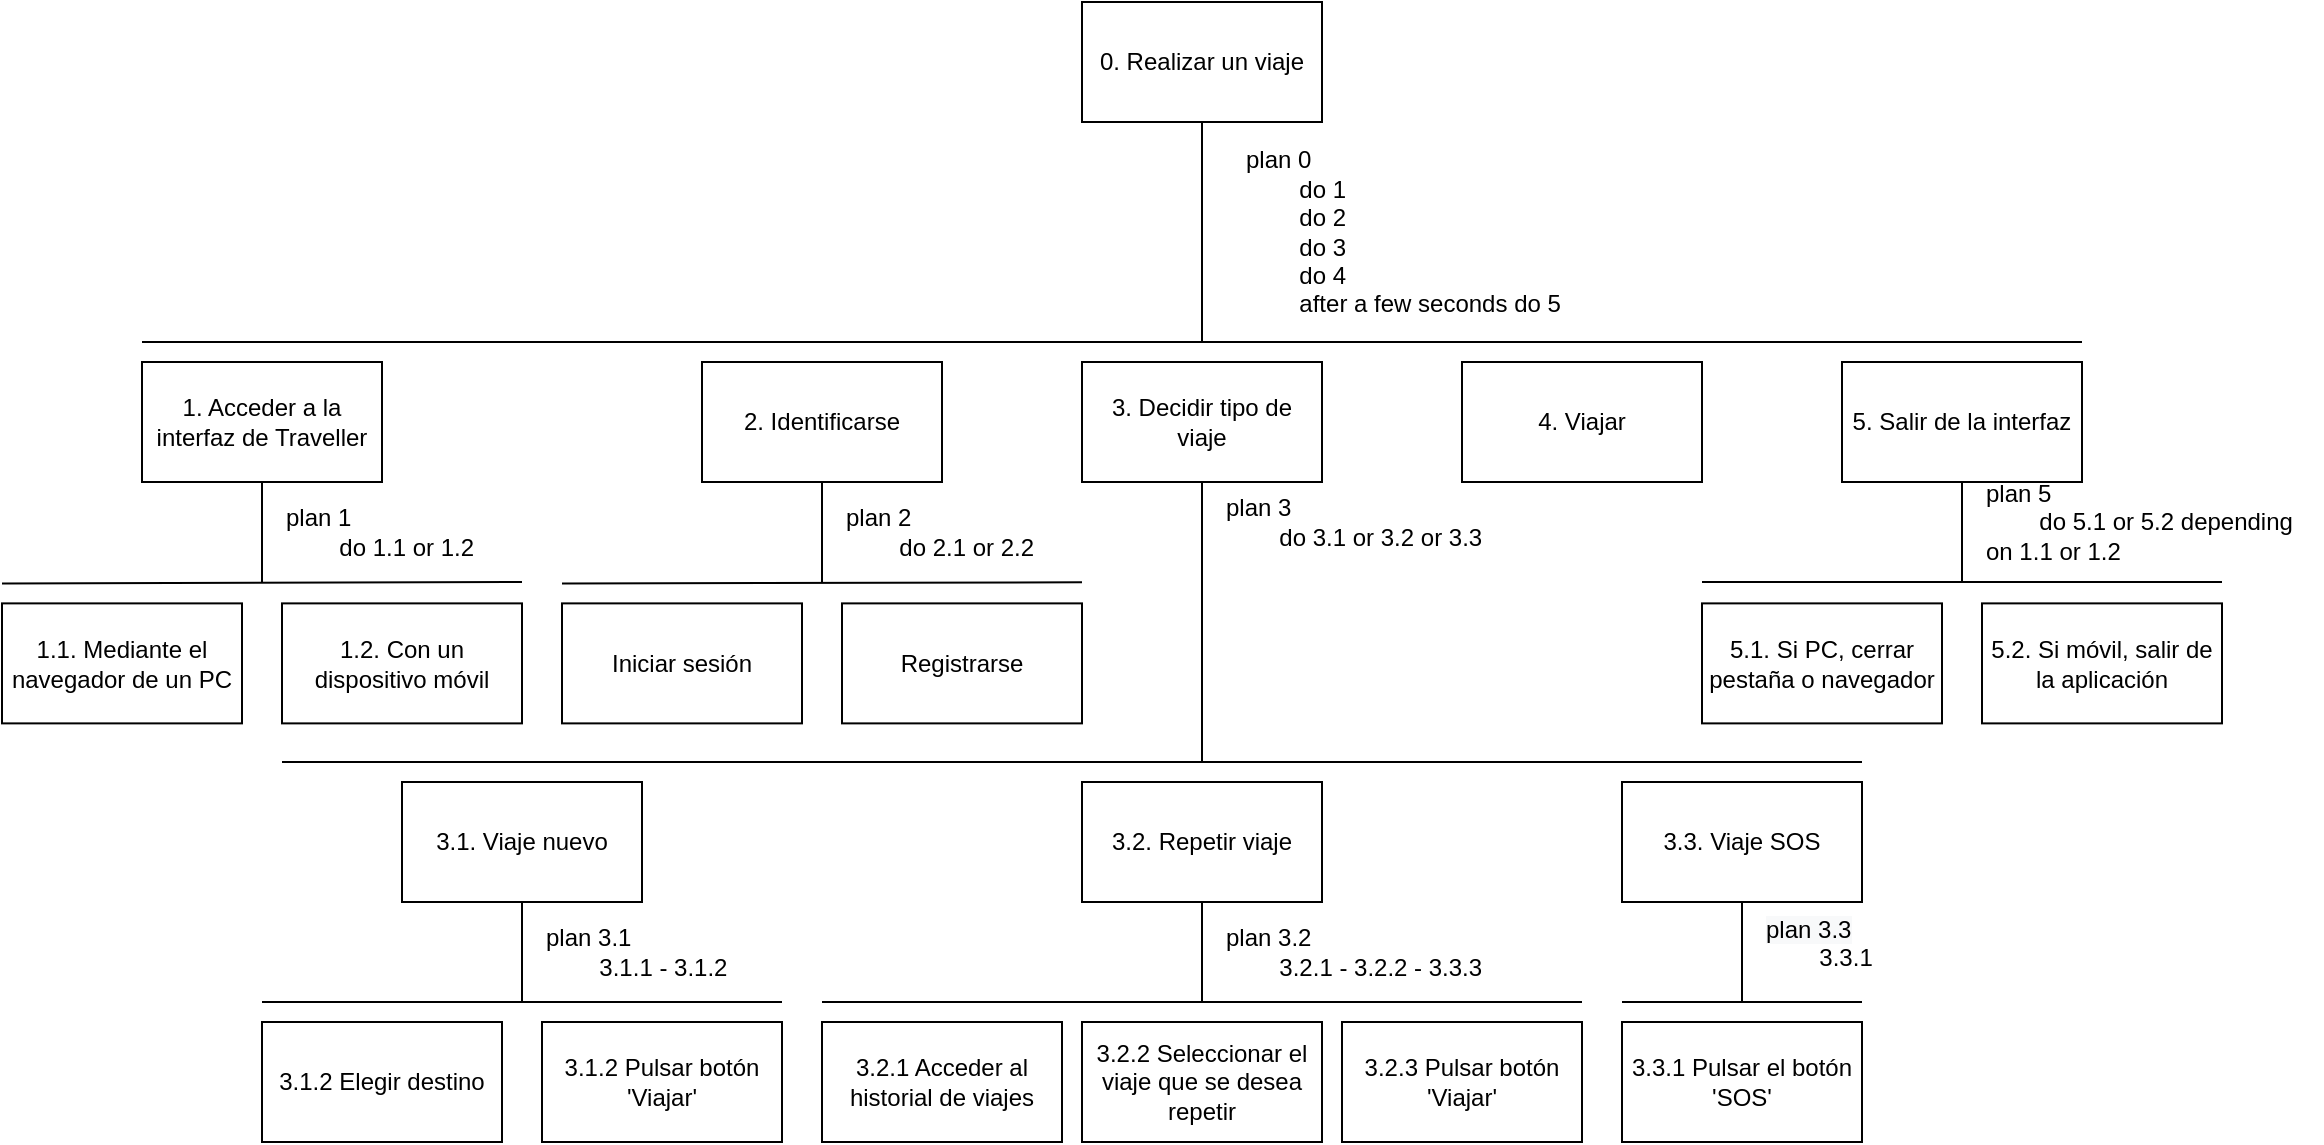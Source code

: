 <mxfile version="18.0.4" type="device"><diagram id="HXcgXIvE_ta1UVMV_EPx" name="Página-1"><mxGraphModel dx="1846" dy="646" grid="1" gridSize="10" guides="1" tooltips="1" connect="1" arrows="1" fold="1" page="1" pageScale="1" pageWidth="827" pageHeight="1169" math="0" shadow="0"><root><mxCell id="0"/><mxCell id="1" parent="0"/><mxCell id="HAat_LsaSS6LHdbXgIZM-52" value="0. Realizar un viaje" style="rounded=0;whiteSpace=wrap;html=1;" vertex="1" parent="1"><mxGeometry x="320" y="40" width="120" height="60" as="geometry"/></mxCell><mxCell id="HAat_LsaSS6LHdbXgIZM-53" value="1. Acceder a la interfaz de Traveller" style="rounded=0;whiteSpace=wrap;html=1;" vertex="1" parent="1"><mxGeometry x="-150" y="220" width="120" height="60" as="geometry"/></mxCell><mxCell id="HAat_LsaSS6LHdbXgIZM-54" value="1.2. Con un dispositivo móvil" style="rounded=0;whiteSpace=wrap;html=1;" vertex="1" parent="1"><mxGeometry x="-80" y="340.69" width="120" height="60" as="geometry"/></mxCell><mxCell id="HAat_LsaSS6LHdbXgIZM-55" value="1.1. Mediante el navegador de un PC" style="rounded=0;whiteSpace=wrap;html=1;" vertex="1" parent="1"><mxGeometry x="-220" y="340.69" width="120" height="60" as="geometry"/></mxCell><mxCell id="HAat_LsaSS6LHdbXgIZM-56" value="Iniciar sesión" style="rounded=0;whiteSpace=wrap;html=1;" vertex="1" parent="1"><mxGeometry x="60" y="340.69" width="120" height="60" as="geometry"/></mxCell><mxCell id="HAat_LsaSS6LHdbXgIZM-57" value="Registrarse" style="rounded=0;whiteSpace=wrap;html=1;" vertex="1" parent="1"><mxGeometry x="200" y="340.69" width="120" height="60" as="geometry"/></mxCell><mxCell id="HAat_LsaSS6LHdbXgIZM-58" value="" style="endArrow=none;html=1;rounded=0;" edge="1" parent="1"><mxGeometry width="50" height="50" relative="1" as="geometry"><mxPoint x="-220" y="330.69" as="sourcePoint"/><mxPoint x="40" y="330" as="targetPoint"/></mxGeometry></mxCell><mxCell id="HAat_LsaSS6LHdbXgIZM-59" value="" style="endArrow=none;html=1;rounded=0;" edge="1" parent="1"><mxGeometry width="50" height="50" relative="1" as="geometry"><mxPoint x="60" y="330.69" as="sourcePoint"/><mxPoint x="320" y="330.12" as="targetPoint"/></mxGeometry></mxCell><mxCell id="HAat_LsaSS6LHdbXgIZM-60" value="2. Identificarse" style="rounded=0;whiteSpace=wrap;html=1;" vertex="1" parent="1"><mxGeometry x="130" y="220" width="120" height="60" as="geometry"/></mxCell><mxCell id="HAat_LsaSS6LHdbXgIZM-61" value="3. Decidir tipo de viaje" style="rounded=0;whiteSpace=wrap;html=1;" vertex="1" parent="1"><mxGeometry x="320" y="220" width="120" height="60" as="geometry"/></mxCell><mxCell id="HAat_LsaSS6LHdbXgIZM-62" value="3.1. Viaje nuevo" style="rounded=0;whiteSpace=wrap;html=1;" vertex="1" parent="1"><mxGeometry x="-20" y="430" width="120" height="60" as="geometry"/></mxCell><mxCell id="HAat_LsaSS6LHdbXgIZM-63" value="3.2. Repetir viaje" style="rounded=0;whiteSpace=wrap;html=1;" vertex="1" parent="1"><mxGeometry x="320" y="430" width="120" height="60" as="geometry"/></mxCell><mxCell id="HAat_LsaSS6LHdbXgIZM-64" value="3.3. Viaje SOS" style="rounded=0;whiteSpace=wrap;html=1;" vertex="1" parent="1"><mxGeometry x="590" y="430" width="120" height="60" as="geometry"/></mxCell><mxCell id="HAat_LsaSS6LHdbXgIZM-65" value="4. Viajar" style="rounded=0;whiteSpace=wrap;html=1;" vertex="1" parent="1"><mxGeometry x="510" y="220" width="120" height="60" as="geometry"/></mxCell><mxCell id="HAat_LsaSS6LHdbXgIZM-66" value="5. Salir de la interfaz" style="rounded=0;whiteSpace=wrap;html=1;" vertex="1" parent="1"><mxGeometry x="700" y="220" width="120" height="60" as="geometry"/></mxCell><mxCell id="HAat_LsaSS6LHdbXgIZM-70" value="3.1.2 Elegir destino" style="rounded=0;whiteSpace=wrap;html=1;" vertex="1" parent="1"><mxGeometry x="-90" y="550" width="120" height="60" as="geometry"/></mxCell><mxCell id="HAat_LsaSS6LHdbXgIZM-71" value="3.1.2 Pulsar botón 'Viajar'" style="rounded=0;whiteSpace=wrap;html=1;" vertex="1" parent="1"><mxGeometry x="50" y="550" width="120" height="60" as="geometry"/></mxCell><mxCell id="HAat_LsaSS6LHdbXgIZM-72" value="3.2.1 Acceder al historial de viajes" style="rounded=0;whiteSpace=wrap;html=1;" vertex="1" parent="1"><mxGeometry x="190" y="550" width="120" height="60" as="geometry"/></mxCell><mxCell id="HAat_LsaSS6LHdbXgIZM-73" value="3.2.2 Seleccionar el viaje que se desea repetir" style="rounded=0;whiteSpace=wrap;html=1;" vertex="1" parent="1"><mxGeometry x="320" y="550" width="120" height="60" as="geometry"/></mxCell><mxCell id="HAat_LsaSS6LHdbXgIZM-74" value="3.2.3 Pulsar botón 'Viajar'" style="rounded=0;whiteSpace=wrap;html=1;" vertex="1" parent="1"><mxGeometry x="450" y="550" width="120" height="60" as="geometry"/></mxCell><mxCell id="HAat_LsaSS6LHdbXgIZM-75" value="3.3.1 Pulsar el botón 'SOS'" style="rounded=0;whiteSpace=wrap;html=1;" vertex="1" parent="1"><mxGeometry x="590" y="550" width="120" height="60" as="geometry"/></mxCell><mxCell id="HAat_LsaSS6LHdbXgIZM-76" value="5.1. Si PC, cerrar pestaña o navegador" style="rounded=0;whiteSpace=wrap;html=1;" vertex="1" parent="1"><mxGeometry x="630" y="340.69" width="120" height="60" as="geometry"/></mxCell><mxCell id="HAat_LsaSS6LHdbXgIZM-77" value="5.2. Si móvil, salir de la aplicación" style="rounded=0;whiteSpace=wrap;html=1;" vertex="1" parent="1"><mxGeometry x="770" y="340.69" width="120" height="60" as="geometry"/></mxCell><mxCell id="HAat_LsaSS6LHdbXgIZM-78" value="" style="endArrow=none;html=1;rounded=0;" edge="1" parent="1"><mxGeometry width="50" height="50" relative="1" as="geometry"><mxPoint x="-80" y="420" as="sourcePoint"/><mxPoint x="710" y="420" as="targetPoint"/></mxGeometry></mxCell><mxCell id="HAat_LsaSS6LHdbXgIZM-79" value="" style="endArrow=none;html=1;rounded=0;" edge="1" parent="1"><mxGeometry width="50" height="50" relative="1" as="geometry"><mxPoint x="170" y="540" as="sourcePoint"/><mxPoint x="-90" y="540" as="targetPoint"/></mxGeometry></mxCell><mxCell id="HAat_LsaSS6LHdbXgIZM-81" value="" style="endArrow=none;html=1;rounded=0;" edge="1" parent="1"><mxGeometry width="50" height="50" relative="1" as="geometry"><mxPoint x="190" y="540" as="sourcePoint"/><mxPoint x="570" y="540" as="targetPoint"/></mxGeometry></mxCell><mxCell id="HAat_LsaSS6LHdbXgIZM-82" value="" style="endArrow=none;html=1;rounded=0;" edge="1" parent="1"><mxGeometry width="50" height="50" relative="1" as="geometry"><mxPoint x="590" y="540" as="sourcePoint"/><mxPoint x="710" y="540" as="targetPoint"/></mxGeometry></mxCell><mxCell id="HAat_LsaSS6LHdbXgIZM-83" value="" style="endArrow=none;html=1;rounded=0;" edge="1" parent="1"><mxGeometry width="50" height="50" relative="1" as="geometry"><mxPoint x="890" y="330" as="sourcePoint"/><mxPoint x="630" y="330" as="targetPoint"/></mxGeometry></mxCell><mxCell id="HAat_LsaSS6LHdbXgIZM-84" value="" style="endArrow=none;html=1;rounded=0;entryX=0.5;entryY=1;entryDx=0;entryDy=0;" edge="1" parent="1" target="HAat_LsaSS6LHdbXgIZM-66"><mxGeometry width="50" height="50" relative="1" as="geometry"><mxPoint x="760" y="330" as="sourcePoint"/><mxPoint x="630" y="400" as="targetPoint"/><Array as="points"><mxPoint x="760" y="330"/></Array></mxGeometry></mxCell><mxCell id="HAat_LsaSS6LHdbXgIZM-85" value="" style="endArrow=none;html=1;rounded=0;" edge="1" parent="1"><mxGeometry width="50" height="50" relative="1" as="geometry"><mxPoint x="-150" y="210" as="sourcePoint"/><mxPoint x="820" y="210" as="targetPoint"/></mxGeometry></mxCell><mxCell id="HAat_LsaSS6LHdbXgIZM-86" value="" style="endArrow=none;html=1;rounded=0;entryX=0.5;entryY=1;entryDx=0;entryDy=0;" edge="1" parent="1" target="HAat_LsaSS6LHdbXgIZM-52"><mxGeometry width="50" height="50" relative="1" as="geometry"><mxPoint x="380" y="210" as="sourcePoint"/><mxPoint x="380" y="200" as="targetPoint"/></mxGeometry></mxCell><mxCell id="HAat_LsaSS6LHdbXgIZM-87" value="" style="endArrow=none;html=1;rounded=0;exitX=0.5;exitY=1;exitDx=0;exitDy=0;" edge="1" parent="1" source="HAat_LsaSS6LHdbXgIZM-53"><mxGeometry width="50" height="50" relative="1" as="geometry"><mxPoint x="160" y="450" as="sourcePoint"/><mxPoint x="-90" y="330" as="targetPoint"/></mxGeometry></mxCell><mxCell id="HAat_LsaSS6LHdbXgIZM-88" value="" style="endArrow=none;html=1;rounded=0;entryX=0.5;entryY=1;entryDx=0;entryDy=0;" edge="1" parent="1" target="HAat_LsaSS6LHdbXgIZM-60"><mxGeometry width="50" height="50" relative="1" as="geometry"><mxPoint x="190" y="330" as="sourcePoint"/><mxPoint x="210" y="400" as="targetPoint"/></mxGeometry></mxCell><mxCell id="HAat_LsaSS6LHdbXgIZM-89" value="" style="endArrow=none;html=1;rounded=0;entryX=0.5;entryY=1;entryDx=0;entryDy=0;" edge="1" parent="1" target="HAat_LsaSS6LHdbXgIZM-61"><mxGeometry width="50" height="50" relative="1" as="geometry"><mxPoint x="380" y="420" as="sourcePoint"/><mxPoint x="360" y="400" as="targetPoint"/></mxGeometry></mxCell><mxCell id="HAat_LsaSS6LHdbXgIZM-90" value="" style="endArrow=none;html=1;rounded=0;entryX=0.5;entryY=1;entryDx=0;entryDy=0;" edge="1" parent="1" target="HAat_LsaSS6LHdbXgIZM-64"><mxGeometry width="50" height="50" relative="1" as="geometry"><mxPoint x="650" y="540" as="sourcePoint"/><mxPoint x="360" y="400" as="targetPoint"/></mxGeometry></mxCell><mxCell id="HAat_LsaSS6LHdbXgIZM-91" value="" style="endArrow=none;html=1;rounded=0;exitX=0.5;exitY=1;exitDx=0;exitDy=0;" edge="1" parent="1" source="HAat_LsaSS6LHdbXgIZM-63"><mxGeometry width="50" height="50" relative="1" as="geometry"><mxPoint x="310" y="450" as="sourcePoint"/><mxPoint x="380" y="540" as="targetPoint"/></mxGeometry></mxCell><mxCell id="HAat_LsaSS6LHdbXgIZM-92" value="" style="endArrow=none;html=1;rounded=0;exitX=0.5;exitY=1;exitDx=0;exitDy=0;" edge="1" parent="1" source="HAat_LsaSS6LHdbXgIZM-62"><mxGeometry width="50" height="50" relative="1" as="geometry"><mxPoint x="230" y="450" as="sourcePoint"/><mxPoint x="40" y="540" as="targetPoint"/></mxGeometry></mxCell><mxCell id="HAat_LsaSS6LHdbXgIZM-94" value="plan 0&lt;br&gt;&lt;span style=&quot;white-space: pre;&quot;&gt;&#9;&lt;/span&gt;do 1&lt;br&gt;&lt;div style=&quot;&quot;&gt;&lt;span style=&quot;background-color: initial;&quot;&gt;&lt;span style=&quot;white-space: pre;&quot;&gt;&#9;&lt;/span&gt;do 2&lt;/span&gt;&lt;/div&gt;&lt;div style=&quot;&quot;&gt;&lt;span style=&quot;background-color: initial; white-space: pre;&quot;&gt;&#9;&lt;/span&gt;&lt;span style=&quot;background-color: initial;&quot;&gt;do 3&lt;/span&gt;&lt;/div&gt;&lt;div style=&quot;&quot;&gt;&lt;span style=&quot;white-space: pre;&quot;&gt;&#9;&lt;/span&gt;do 4&lt;br&gt;&lt;/div&gt;&lt;div style=&quot;&quot;&gt;&lt;span style=&quot;background-color: initial;&quot;&gt;&lt;span style=&quot;white-space: pre;&quot;&gt;&#9;&lt;/span&gt;after a few seconds do 5&lt;br&gt;&lt;/span&gt;&lt;/div&gt;" style="text;html=1;strokeColor=none;fillColor=none;align=left;verticalAlign=middle;whiteSpace=wrap;rounded=0;" vertex="1" parent="1"><mxGeometry x="400" y="90" width="170" height="130" as="geometry"/></mxCell><mxCell id="HAat_LsaSS6LHdbXgIZM-95" value="plan 1&lt;br&gt;&lt;span style=&quot;white-space: pre;&quot;&gt;&#9;&lt;/span&gt;do 1.1 or 1.2" style="text;html=1;strokeColor=none;fillColor=none;align=left;verticalAlign=middle;whiteSpace=wrap;rounded=0;" vertex="1" parent="1"><mxGeometry x="-80" y="290" width="140" height="30" as="geometry"/></mxCell><mxCell id="HAat_LsaSS6LHdbXgIZM-96" value="plan 2&lt;br&gt;&lt;span style=&quot;white-space: pre;&quot;&gt;&#9;&lt;/span&gt;do 2.1 or 2.2" style="text;html=1;strokeColor=none;fillColor=none;align=left;verticalAlign=middle;whiteSpace=wrap;rounded=0;" vertex="1" parent="1"><mxGeometry x="200" y="290" width="140" height="30" as="geometry"/></mxCell><mxCell id="HAat_LsaSS6LHdbXgIZM-97" value="plan 3&lt;br&gt;&lt;span style=&quot;white-space: pre;&quot;&gt;&#9;&lt;/span&gt;do 3.1 or 3.2 or 3.3" style="text;html=1;strokeColor=none;fillColor=none;align=left;verticalAlign=middle;whiteSpace=wrap;rounded=0;" vertex="1" parent="1"><mxGeometry x="390" y="260" width="170" height="80.69" as="geometry"/></mxCell><mxCell id="HAat_LsaSS6LHdbXgIZM-98" value="plan 3.1&lt;br&gt;&lt;span style=&quot;white-space: pre;&quot;&gt;&#9;&lt;/span&gt;3.1.1 - 3.1.2" style="text;html=1;strokeColor=none;fillColor=none;align=left;verticalAlign=middle;whiteSpace=wrap;rounded=0;" vertex="1" parent="1"><mxGeometry x="50" y="500" width="140" height="30" as="geometry"/></mxCell><mxCell id="HAat_LsaSS6LHdbXgIZM-99" value="plan 3.2&lt;br&gt;&lt;span style=&quot;white-space: pre;&quot;&gt;&#9;&lt;/span&gt;3.2.1 - 3.2.2 - 3.3.3" style="text;html=1;strokeColor=none;fillColor=none;align=left;verticalAlign=middle;whiteSpace=wrap;rounded=0;" vertex="1" parent="1"><mxGeometry x="390" y="500" width="140" height="30" as="geometry"/></mxCell><mxCell id="HAat_LsaSS6LHdbXgIZM-101" value="&lt;span style=&quot;color: rgb(0, 0, 0); font-family: Helvetica; font-size: 12px; font-style: normal; font-variant-ligatures: normal; font-variant-caps: normal; font-weight: 400; letter-spacing: normal; orphans: 2; text-align: left; text-indent: 0px; text-transform: none; widows: 2; word-spacing: 0px; -webkit-text-stroke-width: 0px; background-color: rgb(248, 249, 250); text-decoration-thickness: initial; text-decoration-style: initial; text-decoration-color: initial; float: none; display: inline !important;&quot;&gt;plan 3.3&lt;/span&gt;&lt;br style=&quot;color: rgb(0, 0, 0); font-family: Helvetica; font-size: 12px; font-style: normal; font-variant-ligatures: normal; font-variant-caps: normal; font-weight: 400; letter-spacing: normal; orphans: 2; text-align: left; text-indent: 0px; text-transform: none; widows: 2; word-spacing: 0px; -webkit-text-stroke-width: 0px; background-color: rgb(248, 249, 250); text-decoration-thickness: initial; text-decoration-style: initial; text-decoration-color: initial;&quot;&gt;&lt;span style=&quot;white-space: pre;&quot;&gt;&#9;&lt;/span&gt;3.3.1" style="text;whiteSpace=wrap;html=1;" vertex="1" parent="1"><mxGeometry x="660" y="490" width="130" height="40" as="geometry"/></mxCell><mxCell id="HAat_LsaSS6LHdbXgIZM-102" value="plan 5&lt;br&gt;&lt;span style=&quot;white-space: pre;&quot;&gt;&#9;&lt;/span&gt;do 5.1 or 5.2 depending on 1.1 or 1.2" style="text;html=1;strokeColor=none;fillColor=none;align=left;verticalAlign=middle;whiteSpace=wrap;rounded=0;" vertex="1" parent="1"><mxGeometry x="770" y="260" width="170" height="80.69" as="geometry"/></mxCell></root></mxGraphModel></diagram></mxfile>